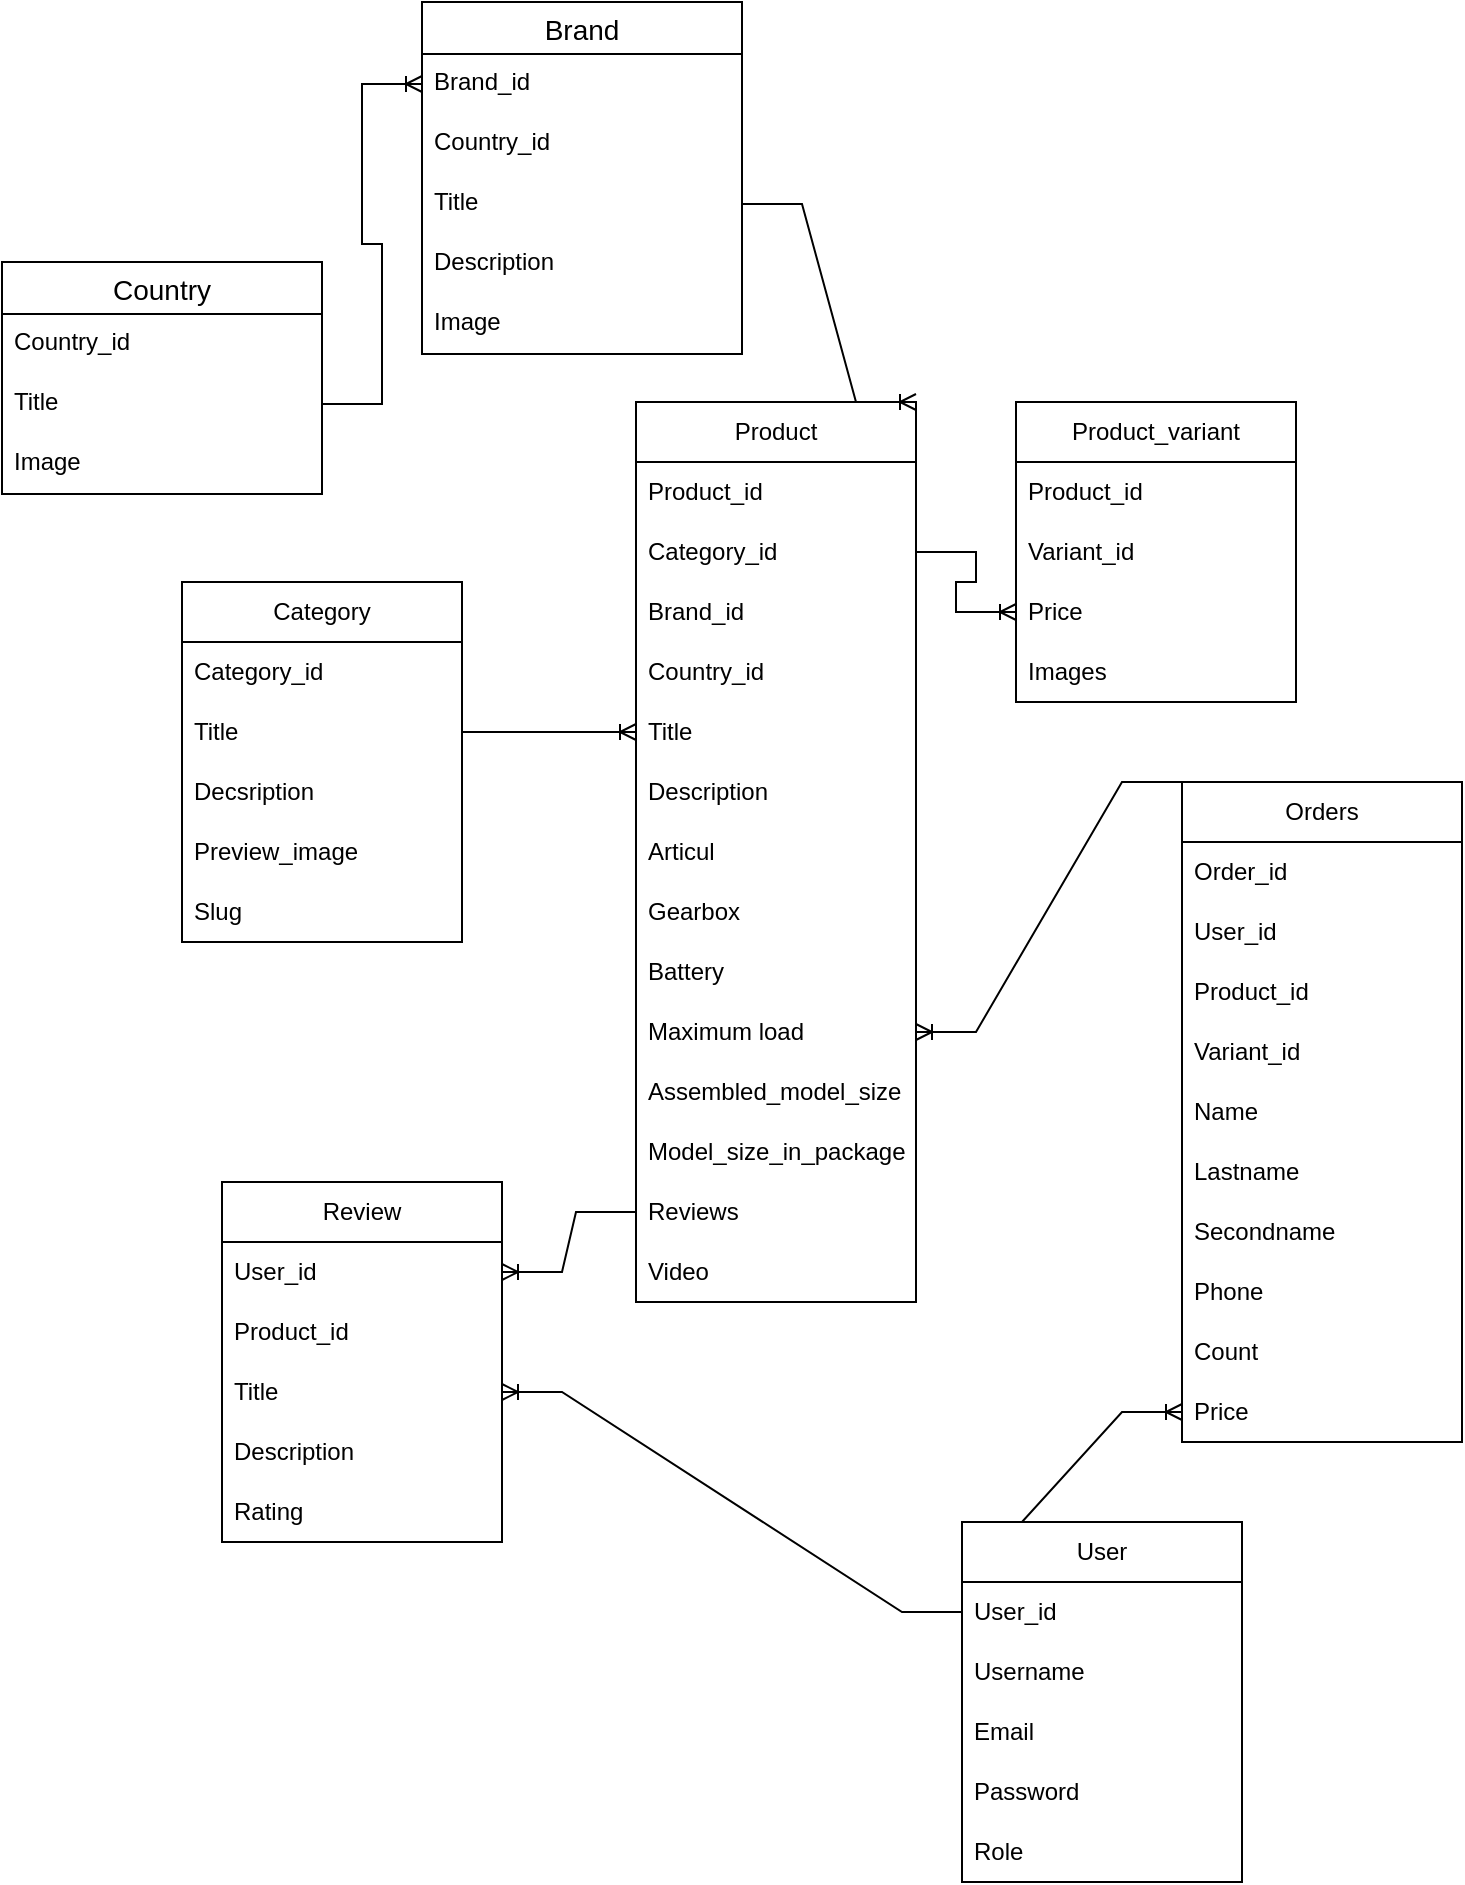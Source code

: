 <mxfile version="21.6.8" type="device">
  <diagram name="Страница — 1" id="xf-RRZJ2e03nyToiVsou">
    <mxGraphModel dx="1056" dy="1246" grid="1" gridSize="10" guides="1" tooltips="1" connect="1" arrows="1" fold="1" page="1" pageScale="1" pageWidth="827" pageHeight="1169" math="0" shadow="0">
      <root>
        <mxCell id="0" />
        <mxCell id="1" parent="0" />
        <mxCell id="2QtZX2W-qq0wetcOYt_g-3" value="Category" style="swimlane;fontStyle=0;childLayout=stackLayout;horizontal=1;startSize=30;horizontalStack=0;resizeParent=1;resizeParentMax=0;resizeLast=0;collapsible=1;marginBottom=0;whiteSpace=wrap;html=1;" parent="1" vertex="1">
          <mxGeometry x="160" y="330" width="140" height="180" as="geometry" />
        </mxCell>
        <mxCell id="2QtZX2W-qq0wetcOYt_g-4" value="Category_id" style="text;strokeColor=none;fillColor=none;align=left;verticalAlign=middle;spacingLeft=4;spacingRight=4;overflow=hidden;points=[[0,0.5],[1,0.5]];portConstraint=eastwest;rotatable=0;whiteSpace=wrap;html=1;" parent="2QtZX2W-qq0wetcOYt_g-3" vertex="1">
          <mxGeometry y="30" width="140" height="30" as="geometry" />
        </mxCell>
        <mxCell id="2QtZX2W-qq0wetcOYt_g-5" value="Title" style="text;strokeColor=none;fillColor=none;align=left;verticalAlign=middle;spacingLeft=4;spacingRight=4;overflow=hidden;points=[[0,0.5],[1,0.5]];portConstraint=eastwest;rotatable=0;whiteSpace=wrap;html=1;" parent="2QtZX2W-qq0wetcOYt_g-3" vertex="1">
          <mxGeometry y="60" width="140" height="30" as="geometry" />
        </mxCell>
        <mxCell id="2QtZX2W-qq0wetcOYt_g-6" value="Decsription" style="text;strokeColor=none;fillColor=none;align=left;verticalAlign=middle;spacingLeft=4;spacingRight=4;overflow=hidden;points=[[0,0.5],[1,0.5]];portConstraint=eastwest;rotatable=0;whiteSpace=wrap;html=1;" parent="2QtZX2W-qq0wetcOYt_g-3" vertex="1">
          <mxGeometry y="90" width="140" height="30" as="geometry" />
        </mxCell>
        <mxCell id="hVG3PEKur6WXEGm8iznr-9" value="Preview_image" style="text;strokeColor=none;fillColor=none;align=left;verticalAlign=middle;spacingLeft=4;spacingRight=4;overflow=hidden;points=[[0,0.5],[1,0.5]];portConstraint=eastwest;rotatable=0;whiteSpace=wrap;html=1;" parent="2QtZX2W-qq0wetcOYt_g-3" vertex="1">
          <mxGeometry y="120" width="140" height="30" as="geometry" />
        </mxCell>
        <mxCell id="iniUwPIeaywG4y52Gwu--6" value="Slug" style="text;strokeColor=none;fillColor=none;align=left;verticalAlign=middle;spacingLeft=4;spacingRight=4;overflow=hidden;points=[[0,0.5],[1,0.5]];portConstraint=eastwest;rotatable=0;whiteSpace=wrap;html=1;" parent="2QtZX2W-qq0wetcOYt_g-3" vertex="1">
          <mxGeometry y="150" width="140" height="30" as="geometry" />
        </mxCell>
        <mxCell id="2QtZX2W-qq0wetcOYt_g-7" value="Product" style="swimlane;fontStyle=0;childLayout=stackLayout;horizontal=1;startSize=30;horizontalStack=0;resizeParent=1;resizeParentMax=0;resizeLast=0;collapsible=1;marginBottom=0;whiteSpace=wrap;html=1;" parent="1" vertex="1">
          <mxGeometry x="387" y="240" width="140" height="450" as="geometry" />
        </mxCell>
        <mxCell id="2QtZX2W-qq0wetcOYt_g-8" value="Product_id" style="text;strokeColor=none;fillColor=none;align=left;verticalAlign=middle;spacingLeft=4;spacingRight=4;overflow=hidden;points=[[0,0.5],[1,0.5]];portConstraint=eastwest;rotatable=0;whiteSpace=wrap;html=1;" parent="2QtZX2W-qq0wetcOYt_g-7" vertex="1">
          <mxGeometry y="30" width="140" height="30" as="geometry" />
        </mxCell>
        <mxCell id="hVG3PEKur6WXEGm8iznr-8" value="Category_id" style="text;strokeColor=none;fillColor=none;align=left;verticalAlign=middle;spacingLeft=4;spacingRight=4;overflow=hidden;points=[[0,0.5],[1,0.5]];portConstraint=eastwest;rotatable=0;whiteSpace=wrap;html=1;" parent="2QtZX2W-qq0wetcOYt_g-7" vertex="1">
          <mxGeometry y="60" width="140" height="30" as="geometry" />
        </mxCell>
        <mxCell id="2QtZX2W-qq0wetcOYt_g-21" value="Brand_id" style="text;strokeColor=none;fillColor=none;align=left;verticalAlign=middle;spacingLeft=4;spacingRight=4;overflow=hidden;points=[[0,0.5],[1,0.5]];portConstraint=eastwest;rotatable=0;whiteSpace=wrap;html=1;" parent="2QtZX2W-qq0wetcOYt_g-7" vertex="1">
          <mxGeometry y="90" width="140" height="30" as="geometry" />
        </mxCell>
        <mxCell id="hVG3PEKur6WXEGm8iznr-29" value="Country_id" style="text;strokeColor=none;fillColor=none;align=left;verticalAlign=middle;spacingLeft=4;spacingRight=4;overflow=hidden;points=[[0,0.5],[1,0.5]];portConstraint=eastwest;rotatable=0;whiteSpace=wrap;html=1;" parent="2QtZX2W-qq0wetcOYt_g-7" vertex="1">
          <mxGeometry y="120" width="140" height="30" as="geometry" />
        </mxCell>
        <mxCell id="hVG3PEKur6WXEGm8iznr-6" value="Title" style="text;strokeColor=none;fillColor=none;align=left;verticalAlign=middle;spacingLeft=4;spacingRight=4;overflow=hidden;points=[[0,0.5],[1,0.5]];portConstraint=eastwest;rotatable=0;whiteSpace=wrap;html=1;" parent="2QtZX2W-qq0wetcOYt_g-7" vertex="1">
          <mxGeometry y="150" width="140" height="30" as="geometry" />
        </mxCell>
        <mxCell id="2QtZX2W-qq0wetcOYt_g-9" value="Description" style="text;strokeColor=none;fillColor=none;align=left;verticalAlign=middle;spacingLeft=4;spacingRight=4;overflow=hidden;points=[[0,0.5],[1,0.5]];portConstraint=eastwest;rotatable=0;whiteSpace=wrap;html=1;" parent="2QtZX2W-qq0wetcOYt_g-7" vertex="1">
          <mxGeometry y="180" width="140" height="30" as="geometry" />
        </mxCell>
        <mxCell id="2QtZX2W-qq0wetcOYt_g-20" value="Articul" style="text;strokeColor=none;fillColor=none;align=left;verticalAlign=middle;spacingLeft=4;spacingRight=4;overflow=hidden;points=[[0,0.5],[1,0.5]];portConstraint=eastwest;rotatable=0;whiteSpace=wrap;html=1;" parent="2QtZX2W-qq0wetcOYt_g-7" vertex="1">
          <mxGeometry y="210" width="140" height="30" as="geometry" />
        </mxCell>
        <mxCell id="2QtZX2W-qq0wetcOYt_g-24" value="Gearbox" style="text;strokeColor=none;fillColor=none;align=left;verticalAlign=middle;spacingLeft=4;spacingRight=4;overflow=hidden;points=[[0,0.5],[1,0.5]];portConstraint=eastwest;rotatable=0;whiteSpace=wrap;html=1;" parent="2QtZX2W-qq0wetcOYt_g-7" vertex="1">
          <mxGeometry y="240" width="140" height="30" as="geometry" />
        </mxCell>
        <mxCell id="2QtZX2W-qq0wetcOYt_g-25" value="Battery" style="text;strokeColor=none;fillColor=none;align=left;verticalAlign=middle;spacingLeft=4;spacingRight=4;overflow=hidden;points=[[0,0.5],[1,0.5]];portConstraint=eastwest;rotatable=0;whiteSpace=wrap;html=1;" parent="2QtZX2W-qq0wetcOYt_g-7" vertex="1">
          <mxGeometry y="270" width="140" height="30" as="geometry" />
        </mxCell>
        <mxCell id="2QtZX2W-qq0wetcOYt_g-26" value="Maximum load" style="text;strokeColor=none;fillColor=none;align=left;verticalAlign=middle;spacingLeft=4;spacingRight=4;overflow=hidden;points=[[0,0.5],[1,0.5]];portConstraint=eastwest;rotatable=0;whiteSpace=wrap;html=1;" parent="2QtZX2W-qq0wetcOYt_g-7" vertex="1">
          <mxGeometry y="300" width="140" height="30" as="geometry" />
        </mxCell>
        <mxCell id="2QtZX2W-qq0wetcOYt_g-28" value="Assembled_model_size" style="text;strokeColor=none;fillColor=none;align=left;verticalAlign=middle;spacingLeft=4;spacingRight=4;overflow=hidden;points=[[0,0.5],[1,0.5]];portConstraint=eastwest;rotatable=0;whiteSpace=wrap;html=1;" parent="2QtZX2W-qq0wetcOYt_g-7" vertex="1">
          <mxGeometry y="330" width="140" height="30" as="geometry" />
        </mxCell>
        <mxCell id="2QtZX2W-qq0wetcOYt_g-29" value="Model_size_in_package" style="text;strokeColor=none;fillColor=none;align=left;verticalAlign=middle;spacingLeft=4;spacingRight=4;overflow=hidden;points=[[0,0.5],[1,0.5]];portConstraint=eastwest;rotatable=0;whiteSpace=wrap;html=1;" parent="2QtZX2W-qq0wetcOYt_g-7" vertex="1">
          <mxGeometry y="360" width="140" height="30" as="geometry" />
        </mxCell>
        <mxCell id="2QtZX2W-qq0wetcOYt_g-32" value="Reviews" style="text;strokeColor=none;fillColor=none;align=left;verticalAlign=middle;spacingLeft=4;spacingRight=4;overflow=hidden;points=[[0,0.5],[1,0.5]];portConstraint=eastwest;rotatable=0;whiteSpace=wrap;html=1;" parent="2QtZX2W-qq0wetcOYt_g-7" vertex="1">
          <mxGeometry y="390" width="140" height="30" as="geometry" />
        </mxCell>
        <mxCell id="2QtZX2W-qq0wetcOYt_g-38" value="Video" style="text;strokeColor=none;fillColor=none;align=left;verticalAlign=middle;spacingLeft=4;spacingRight=4;overflow=hidden;points=[[0,0.5],[1,0.5]];portConstraint=eastwest;rotatable=0;whiteSpace=wrap;html=1;" parent="2QtZX2W-qq0wetcOYt_g-7" vertex="1">
          <mxGeometry y="420" width="140" height="30" as="geometry" />
        </mxCell>
        <mxCell id="2QtZX2W-qq0wetcOYt_g-11" value="Review" style="swimlane;fontStyle=0;childLayout=stackLayout;horizontal=1;startSize=30;horizontalStack=0;resizeParent=1;resizeParentMax=0;resizeLast=0;collapsible=1;marginBottom=0;whiteSpace=wrap;html=1;" parent="1" vertex="1">
          <mxGeometry x="180" y="630" width="140" height="180" as="geometry" />
        </mxCell>
        <mxCell id="2QtZX2W-qq0wetcOYt_g-12" value="User_id" style="text;strokeColor=none;fillColor=none;align=left;verticalAlign=middle;spacingLeft=4;spacingRight=4;overflow=hidden;points=[[0,0.5],[1,0.5]];portConstraint=eastwest;rotatable=0;whiteSpace=wrap;html=1;" parent="2QtZX2W-qq0wetcOYt_g-11" vertex="1">
          <mxGeometry y="30" width="140" height="30" as="geometry" />
        </mxCell>
        <mxCell id="hVG3PEKur6WXEGm8iznr-14" value="Product_id" style="text;strokeColor=none;fillColor=none;align=left;verticalAlign=middle;spacingLeft=4;spacingRight=4;overflow=hidden;points=[[0,0.5],[1,0.5]];portConstraint=eastwest;rotatable=0;whiteSpace=wrap;html=1;" parent="2QtZX2W-qq0wetcOYt_g-11" vertex="1">
          <mxGeometry y="60" width="140" height="30" as="geometry" />
        </mxCell>
        <mxCell id="2QtZX2W-qq0wetcOYt_g-13" value="Title" style="text;strokeColor=none;fillColor=none;align=left;verticalAlign=middle;spacingLeft=4;spacingRight=4;overflow=hidden;points=[[0,0.5],[1,0.5]];portConstraint=eastwest;rotatable=0;whiteSpace=wrap;html=1;" parent="2QtZX2W-qq0wetcOYt_g-11" vertex="1">
          <mxGeometry y="90" width="140" height="30" as="geometry" />
        </mxCell>
        <mxCell id="2QtZX2W-qq0wetcOYt_g-14" value="Description" style="text;strokeColor=none;fillColor=none;align=left;verticalAlign=middle;spacingLeft=4;spacingRight=4;overflow=hidden;points=[[0,0.5],[1,0.5]];portConstraint=eastwest;rotatable=0;whiteSpace=wrap;html=1;" parent="2QtZX2W-qq0wetcOYt_g-11" vertex="1">
          <mxGeometry y="120" width="140" height="30" as="geometry" />
        </mxCell>
        <mxCell id="2QtZX2W-qq0wetcOYt_g-31" value="Rating" style="text;strokeColor=none;fillColor=none;align=left;verticalAlign=middle;spacingLeft=4;spacingRight=4;overflow=hidden;points=[[0,0.5],[1,0.5]];portConstraint=eastwest;rotatable=0;whiteSpace=wrap;html=1;" parent="2QtZX2W-qq0wetcOYt_g-11" vertex="1">
          <mxGeometry y="150" width="140" height="30" as="geometry" />
        </mxCell>
        <mxCell id="2QtZX2W-qq0wetcOYt_g-15" value="User" style="swimlane;fontStyle=0;childLayout=stackLayout;horizontal=1;startSize=30;horizontalStack=0;resizeParent=1;resizeParentMax=0;resizeLast=0;collapsible=1;marginBottom=0;whiteSpace=wrap;html=1;" parent="1" vertex="1">
          <mxGeometry x="550" y="800" width="140" height="180" as="geometry" />
        </mxCell>
        <mxCell id="2QtZX2W-qq0wetcOYt_g-16" value="User_id" style="text;strokeColor=none;fillColor=none;align=left;verticalAlign=middle;spacingLeft=4;spacingRight=4;overflow=hidden;points=[[0,0.5],[1,0.5]];portConstraint=eastwest;rotatable=0;whiteSpace=wrap;html=1;" parent="2QtZX2W-qq0wetcOYt_g-15" vertex="1">
          <mxGeometry y="30" width="140" height="30" as="geometry" />
        </mxCell>
        <mxCell id="2QtZX2W-qq0wetcOYt_g-17" value="Username" style="text;strokeColor=none;fillColor=none;align=left;verticalAlign=middle;spacingLeft=4;spacingRight=4;overflow=hidden;points=[[0,0.5],[1,0.5]];portConstraint=eastwest;rotatable=0;whiteSpace=wrap;html=1;" parent="2QtZX2W-qq0wetcOYt_g-15" vertex="1">
          <mxGeometry y="60" width="140" height="30" as="geometry" />
        </mxCell>
        <mxCell id="2QtZX2W-qq0wetcOYt_g-18" value="Email" style="text;strokeColor=none;fillColor=none;align=left;verticalAlign=middle;spacingLeft=4;spacingRight=4;overflow=hidden;points=[[0,0.5],[1,0.5]];portConstraint=eastwest;rotatable=0;whiteSpace=wrap;html=1;" parent="2QtZX2W-qq0wetcOYt_g-15" vertex="1">
          <mxGeometry y="90" width="140" height="30" as="geometry" />
        </mxCell>
        <mxCell id="hVG3PEKur6WXEGm8iznr-18" value="Password" style="text;strokeColor=none;fillColor=none;align=left;verticalAlign=middle;spacingLeft=4;spacingRight=4;overflow=hidden;points=[[0,0.5],[1,0.5]];portConstraint=eastwest;rotatable=0;whiteSpace=wrap;html=1;" parent="2QtZX2W-qq0wetcOYt_g-15" vertex="1">
          <mxGeometry y="120" width="140" height="30" as="geometry" />
        </mxCell>
        <mxCell id="hVG3PEKur6WXEGm8iznr-19" value="Role" style="text;strokeColor=none;fillColor=none;align=left;verticalAlign=middle;spacingLeft=4;spacingRight=4;overflow=hidden;points=[[0,0.5],[1,0.5]];portConstraint=eastwest;rotatable=0;whiteSpace=wrap;html=1;" parent="2QtZX2W-qq0wetcOYt_g-15" vertex="1">
          <mxGeometry y="150" width="140" height="30" as="geometry" />
        </mxCell>
        <mxCell id="hVG3PEKur6WXEGm8iznr-1" value="Product_variant" style="swimlane;fontStyle=0;childLayout=stackLayout;horizontal=1;startSize=30;horizontalStack=0;resizeParent=1;resizeParentMax=0;resizeLast=0;collapsible=1;marginBottom=0;whiteSpace=wrap;html=1;" parent="1" vertex="1">
          <mxGeometry x="577" y="240" width="140" height="150" as="geometry" />
        </mxCell>
        <mxCell id="hVG3PEKur6WXEGm8iznr-2" value="Product_id" style="text;strokeColor=none;fillColor=none;align=left;verticalAlign=middle;spacingLeft=4;spacingRight=4;overflow=hidden;points=[[0,0.5],[1,0.5]];portConstraint=eastwest;rotatable=0;whiteSpace=wrap;html=1;" parent="hVG3PEKur6WXEGm8iznr-1" vertex="1">
          <mxGeometry y="30" width="140" height="30" as="geometry" />
        </mxCell>
        <mxCell id="hVG3PEKur6WXEGm8iznr-3" value="Variant_id" style="text;strokeColor=none;fillColor=none;align=left;verticalAlign=middle;spacingLeft=4;spacingRight=4;overflow=hidden;points=[[0,0.5],[1,0.5]];portConstraint=eastwest;rotatable=0;whiteSpace=wrap;html=1;" parent="hVG3PEKur6WXEGm8iznr-1" vertex="1">
          <mxGeometry y="60" width="140" height="30" as="geometry" />
        </mxCell>
        <mxCell id="hVG3PEKur6WXEGm8iznr-7" value="Price" style="text;strokeColor=none;fillColor=none;align=left;verticalAlign=middle;spacingLeft=4;spacingRight=4;overflow=hidden;points=[[0,0.5],[1,0.5]];portConstraint=eastwest;rotatable=0;whiteSpace=wrap;html=1;" parent="hVG3PEKur6WXEGm8iznr-1" vertex="1">
          <mxGeometry y="90" width="140" height="30" as="geometry" />
        </mxCell>
        <mxCell id="hVG3PEKur6WXEGm8iznr-4" value="Images" style="text;strokeColor=none;fillColor=none;align=left;verticalAlign=middle;spacingLeft=4;spacingRight=4;overflow=hidden;points=[[0,0.5],[1,0.5]];portConstraint=eastwest;rotatable=0;whiteSpace=wrap;html=1;" parent="hVG3PEKur6WXEGm8iznr-1" vertex="1">
          <mxGeometry y="120" width="140" height="30" as="geometry" />
        </mxCell>
        <mxCell id="hVG3PEKur6WXEGm8iznr-12" value="" style="edgeStyle=entityRelationEdgeStyle;fontSize=12;html=1;endArrow=ERoneToMany;rounded=0;entryX=0;entryY=0.5;entryDx=0;entryDy=0;exitX=1;exitY=0.5;exitDx=0;exitDy=0;" parent="1" source="2QtZX2W-qq0wetcOYt_g-5" target="hVG3PEKur6WXEGm8iznr-6" edge="1">
          <mxGeometry width="100" height="100" relative="1" as="geometry">
            <mxPoint x="447" y="500" as="sourcePoint" />
            <mxPoint x="547" y="400" as="targetPoint" />
          </mxGeometry>
        </mxCell>
        <mxCell id="hVG3PEKur6WXEGm8iznr-13" value="" style="edgeStyle=entityRelationEdgeStyle;fontSize=12;html=1;endArrow=ERoneToMany;rounded=0;entryX=0;entryY=0.5;entryDx=0;entryDy=0;exitX=1;exitY=0.5;exitDx=0;exitDy=0;" parent="1" source="hVG3PEKur6WXEGm8iznr-8" target="hVG3PEKur6WXEGm8iznr-7" edge="1">
          <mxGeometry width="100" height="100" relative="1" as="geometry">
            <mxPoint x="347" y="470" as="sourcePoint" />
            <mxPoint x="447" y="370" as="targetPoint" />
          </mxGeometry>
        </mxCell>
        <mxCell id="hVG3PEKur6WXEGm8iznr-15" value="" style="edgeStyle=entityRelationEdgeStyle;fontSize=12;html=1;endArrow=ERoneToMany;rounded=0;exitX=0;exitY=0.5;exitDx=0;exitDy=0;entryX=1;entryY=0.5;entryDx=0;entryDy=0;" parent="1" source="2QtZX2W-qq0wetcOYt_g-32" target="2QtZX2W-qq0wetcOYt_g-12" edge="1">
          <mxGeometry width="100" height="100" relative="1" as="geometry">
            <mxPoint x="487" y="740" as="sourcePoint" />
            <mxPoint x="451" y="722" as="targetPoint" />
          </mxGeometry>
        </mxCell>
        <mxCell id="hVG3PEKur6WXEGm8iznr-20" value="" style="edgeStyle=entityRelationEdgeStyle;fontSize=12;html=1;endArrow=ERoneToMany;rounded=0;entryX=1;entryY=0.5;entryDx=0;entryDy=0;exitX=0;exitY=0.5;exitDx=0;exitDy=0;" parent="1" source="2QtZX2W-qq0wetcOYt_g-16" target="2QtZX2W-qq0wetcOYt_g-13" edge="1">
          <mxGeometry width="100" height="100" relative="1" as="geometry">
            <mxPoint x="577" y="770" as="sourcePoint" />
            <mxPoint x="677" y="670" as="targetPoint" />
          </mxGeometry>
        </mxCell>
        <mxCell id="hVG3PEKur6WXEGm8iznr-21" value="Brand" style="swimlane;fontStyle=0;childLayout=stackLayout;horizontal=1;startSize=26;horizontalStack=0;resizeParent=1;resizeParentMax=0;resizeLast=0;collapsible=1;marginBottom=0;align=center;fontSize=14;" parent="1" vertex="1">
          <mxGeometry x="280" y="40" width="160" height="176" as="geometry" />
        </mxCell>
        <mxCell id="hVG3PEKur6WXEGm8iznr-22" value="Brand_id" style="text;strokeColor=none;fillColor=none;spacingLeft=4;spacingRight=4;overflow=hidden;rotatable=0;points=[[0,0.5],[1,0.5]];portConstraint=eastwest;fontSize=12;whiteSpace=wrap;html=1;" parent="hVG3PEKur6WXEGm8iznr-21" vertex="1">
          <mxGeometry y="26" width="160" height="30" as="geometry" />
        </mxCell>
        <mxCell id="hVG3PEKur6WXEGm8iznr-32" value="Country_id" style="text;strokeColor=none;fillColor=none;spacingLeft=4;spacingRight=4;overflow=hidden;rotatable=0;points=[[0,0.5],[1,0.5]];portConstraint=eastwest;fontSize=12;whiteSpace=wrap;html=1;" parent="hVG3PEKur6WXEGm8iznr-21" vertex="1">
          <mxGeometry y="56" width="160" height="30" as="geometry" />
        </mxCell>
        <mxCell id="hVG3PEKur6WXEGm8iznr-23" value="Title" style="text;strokeColor=none;fillColor=none;spacingLeft=4;spacingRight=4;overflow=hidden;rotatable=0;points=[[0,0.5],[1,0.5]];portConstraint=eastwest;fontSize=12;whiteSpace=wrap;html=1;" parent="hVG3PEKur6WXEGm8iznr-21" vertex="1">
          <mxGeometry y="86" width="160" height="30" as="geometry" />
        </mxCell>
        <mxCell id="hhx1vJtffsJFMl6s_sLh-4" value="Description" style="text;strokeColor=none;fillColor=none;spacingLeft=4;spacingRight=4;overflow=hidden;rotatable=0;points=[[0,0.5],[1,0.5]];portConstraint=eastwest;fontSize=12;whiteSpace=wrap;html=1;" vertex="1" parent="hVG3PEKur6WXEGm8iznr-21">
          <mxGeometry y="116" width="160" height="30" as="geometry" />
        </mxCell>
        <mxCell id="hhx1vJtffsJFMl6s_sLh-2" value="Image" style="text;strokeColor=none;fillColor=none;spacingLeft=4;spacingRight=4;overflow=hidden;rotatable=0;points=[[0,0.5],[1,0.5]];portConstraint=eastwest;fontSize=12;whiteSpace=wrap;html=1;" vertex="1" parent="hVG3PEKur6WXEGm8iznr-21">
          <mxGeometry y="146" width="160" height="30" as="geometry" />
        </mxCell>
        <mxCell id="hVG3PEKur6WXEGm8iznr-25" value="Country" style="swimlane;fontStyle=0;childLayout=stackLayout;horizontal=1;startSize=26;horizontalStack=0;resizeParent=1;resizeParentMax=0;resizeLast=0;collapsible=1;marginBottom=0;align=center;fontSize=14;" parent="1" vertex="1">
          <mxGeometry x="70" y="170" width="160" height="116" as="geometry" />
        </mxCell>
        <mxCell id="hVG3PEKur6WXEGm8iznr-26" value="Country_id" style="text;strokeColor=none;fillColor=none;spacingLeft=4;spacingRight=4;overflow=hidden;rotatable=0;points=[[0,0.5],[1,0.5]];portConstraint=eastwest;fontSize=12;whiteSpace=wrap;html=1;" parent="hVG3PEKur6WXEGm8iznr-25" vertex="1">
          <mxGeometry y="26" width="160" height="30" as="geometry" />
        </mxCell>
        <mxCell id="hVG3PEKur6WXEGm8iznr-27" value="Title" style="text;strokeColor=none;fillColor=none;spacingLeft=4;spacingRight=4;overflow=hidden;rotatable=0;points=[[0,0.5],[1,0.5]];portConstraint=eastwest;fontSize=12;whiteSpace=wrap;html=1;" parent="hVG3PEKur6WXEGm8iznr-25" vertex="1">
          <mxGeometry y="56" width="160" height="30" as="geometry" />
        </mxCell>
        <mxCell id="hhx1vJtffsJFMl6s_sLh-3" value="Image" style="text;strokeColor=none;fillColor=none;spacingLeft=4;spacingRight=4;overflow=hidden;rotatable=0;points=[[0,0.5],[1,0.5]];portConstraint=eastwest;fontSize=12;whiteSpace=wrap;html=1;" vertex="1" parent="hVG3PEKur6WXEGm8iznr-25">
          <mxGeometry y="86" width="160" height="30" as="geometry" />
        </mxCell>
        <mxCell id="hVG3PEKur6WXEGm8iznr-31" value="" style="edgeStyle=entityRelationEdgeStyle;fontSize=12;html=1;endArrow=ERoneToMany;rounded=0;entryX=1;entryY=0;entryDx=0;entryDy=0;exitX=1;exitY=0.5;exitDx=0;exitDy=0;" parent="1" source="hVG3PEKur6WXEGm8iznr-23" target="2QtZX2W-qq0wetcOYt_g-7" edge="1">
          <mxGeometry width="100" height="100" relative="1" as="geometry">
            <mxPoint x="460" y="370" as="sourcePoint" />
            <mxPoint x="560" y="270" as="targetPoint" />
          </mxGeometry>
        </mxCell>
        <mxCell id="hVG3PEKur6WXEGm8iznr-33" value="" style="edgeStyle=entityRelationEdgeStyle;fontSize=12;html=1;endArrow=ERoneToMany;rounded=0;entryX=0;entryY=0.5;entryDx=0;entryDy=0;exitX=1;exitY=0.5;exitDx=0;exitDy=0;" parent="1" source="hVG3PEKur6WXEGm8iznr-27" target="hVG3PEKur6WXEGm8iznr-22" edge="1">
          <mxGeometry width="100" height="100" relative="1" as="geometry">
            <mxPoint x="473" y="280" as="sourcePoint" />
            <mxPoint x="573" y="180" as="targetPoint" />
          </mxGeometry>
        </mxCell>
        <mxCell id="s8Vv66tVhyiiLTCaENYZ-3" value="Orders" style="swimlane;fontStyle=0;childLayout=stackLayout;horizontal=1;startSize=30;horizontalStack=0;resizeParent=1;resizeParentMax=0;resizeLast=0;collapsible=1;marginBottom=0;whiteSpace=wrap;html=1;" parent="1" vertex="1">
          <mxGeometry x="660" y="430" width="140" height="330" as="geometry" />
        </mxCell>
        <mxCell id="hhx1vJtffsJFMl6s_sLh-1" value="Order_id" style="text;strokeColor=none;fillColor=none;align=left;verticalAlign=middle;spacingLeft=4;spacingRight=4;overflow=hidden;points=[[0,0.5],[1,0.5]];portConstraint=eastwest;rotatable=0;whiteSpace=wrap;html=1;" vertex="1" parent="s8Vv66tVhyiiLTCaENYZ-3">
          <mxGeometry y="30" width="140" height="30" as="geometry" />
        </mxCell>
        <mxCell id="s8Vv66tVhyiiLTCaENYZ-4" value="User_id" style="text;strokeColor=none;fillColor=none;align=left;verticalAlign=middle;spacingLeft=4;spacingRight=4;overflow=hidden;points=[[0,0.5],[1,0.5]];portConstraint=eastwest;rotatable=0;whiteSpace=wrap;html=1;" parent="s8Vv66tVhyiiLTCaENYZ-3" vertex="1">
          <mxGeometry y="60" width="140" height="30" as="geometry" />
        </mxCell>
        <mxCell id="s8Vv66tVhyiiLTCaENYZ-5" value="Product_id" style="text;strokeColor=none;fillColor=none;align=left;verticalAlign=middle;spacingLeft=4;spacingRight=4;overflow=hidden;points=[[0,0.5],[1,0.5]];portConstraint=eastwest;rotatable=0;whiteSpace=wrap;html=1;" parent="s8Vv66tVhyiiLTCaENYZ-3" vertex="1">
          <mxGeometry y="90" width="140" height="30" as="geometry" />
        </mxCell>
        <mxCell id="s8Vv66tVhyiiLTCaENYZ-6" value="Variant_id" style="text;strokeColor=none;fillColor=none;align=left;verticalAlign=middle;spacingLeft=4;spacingRight=4;overflow=hidden;points=[[0,0.5],[1,0.5]];portConstraint=eastwest;rotatable=0;whiteSpace=wrap;html=1;" parent="s8Vv66tVhyiiLTCaENYZ-3" vertex="1">
          <mxGeometry y="120" width="140" height="30" as="geometry" />
        </mxCell>
        <mxCell id="hhx1vJtffsJFMl6s_sLh-5" value="Name" style="text;strokeColor=none;fillColor=none;align=left;verticalAlign=middle;spacingLeft=4;spacingRight=4;overflow=hidden;points=[[0,0.5],[1,0.5]];portConstraint=eastwest;rotatable=0;whiteSpace=wrap;html=1;" vertex="1" parent="s8Vv66tVhyiiLTCaENYZ-3">
          <mxGeometry y="150" width="140" height="30" as="geometry" />
        </mxCell>
        <mxCell id="hhx1vJtffsJFMl6s_sLh-6" value="Lastname" style="text;strokeColor=none;fillColor=none;align=left;verticalAlign=middle;spacingLeft=4;spacingRight=4;overflow=hidden;points=[[0,0.5],[1,0.5]];portConstraint=eastwest;rotatable=0;whiteSpace=wrap;html=1;" vertex="1" parent="s8Vv66tVhyiiLTCaENYZ-3">
          <mxGeometry y="180" width="140" height="30" as="geometry" />
        </mxCell>
        <mxCell id="hhx1vJtffsJFMl6s_sLh-7" value="Secondname" style="text;strokeColor=none;fillColor=none;align=left;verticalAlign=middle;spacingLeft=4;spacingRight=4;overflow=hidden;points=[[0,0.5],[1,0.5]];portConstraint=eastwest;rotatable=0;whiteSpace=wrap;html=1;" vertex="1" parent="s8Vv66tVhyiiLTCaENYZ-3">
          <mxGeometry y="210" width="140" height="30" as="geometry" />
        </mxCell>
        <mxCell id="hhx1vJtffsJFMl6s_sLh-8" value="Phone" style="text;strokeColor=none;fillColor=none;align=left;verticalAlign=middle;spacingLeft=4;spacingRight=4;overflow=hidden;points=[[0,0.5],[1,0.5]];portConstraint=eastwest;rotatable=0;whiteSpace=wrap;html=1;" vertex="1" parent="s8Vv66tVhyiiLTCaENYZ-3">
          <mxGeometry y="240" width="140" height="30" as="geometry" />
        </mxCell>
        <mxCell id="s8Vv66tVhyiiLTCaENYZ-8" value="Count" style="text;strokeColor=none;fillColor=none;align=left;verticalAlign=middle;spacingLeft=4;spacingRight=4;overflow=hidden;points=[[0,0.5],[1,0.5]];portConstraint=eastwest;rotatable=0;whiteSpace=wrap;html=1;" parent="s8Vv66tVhyiiLTCaENYZ-3" vertex="1">
          <mxGeometry y="270" width="140" height="30" as="geometry" />
        </mxCell>
        <mxCell id="s8Vv66tVhyiiLTCaENYZ-7" value="Price" style="text;strokeColor=none;fillColor=none;align=left;verticalAlign=middle;spacingLeft=4;spacingRight=4;overflow=hidden;points=[[0,0.5],[1,0.5]];portConstraint=eastwest;rotatable=0;whiteSpace=wrap;html=1;" parent="s8Vv66tVhyiiLTCaENYZ-3" vertex="1">
          <mxGeometry y="300" width="140" height="30" as="geometry" />
        </mxCell>
        <mxCell id="s8Vv66tVhyiiLTCaENYZ-9" value="" style="edgeStyle=entityRelationEdgeStyle;fontSize=12;html=1;endArrow=ERoneToMany;rounded=0;exitX=0;exitY=0;exitDx=0;exitDy=0;entryX=0;entryY=0.5;entryDx=0;entryDy=0;" parent="1" source="2QtZX2W-qq0wetcOYt_g-15" target="s8Vv66tVhyiiLTCaENYZ-7" edge="1">
          <mxGeometry width="100" height="100" relative="1" as="geometry">
            <mxPoint x="660" y="670" as="sourcePoint" />
            <mxPoint x="760" y="570" as="targetPoint" />
          </mxGeometry>
        </mxCell>
        <mxCell id="s8Vv66tVhyiiLTCaENYZ-10" value="" style="edgeStyle=entityRelationEdgeStyle;fontSize=12;html=1;endArrow=ERoneToMany;rounded=0;exitX=0;exitY=0;exitDx=0;exitDy=0;entryX=1;entryY=0.5;entryDx=0;entryDy=0;" parent="1" source="s8Vv66tVhyiiLTCaENYZ-3" target="2QtZX2W-qq0wetcOYt_g-26" edge="1">
          <mxGeometry width="100" height="100" relative="1" as="geometry">
            <mxPoint x="620" y="670" as="sourcePoint" />
            <mxPoint x="720" y="570" as="targetPoint" />
          </mxGeometry>
        </mxCell>
      </root>
    </mxGraphModel>
  </diagram>
</mxfile>
